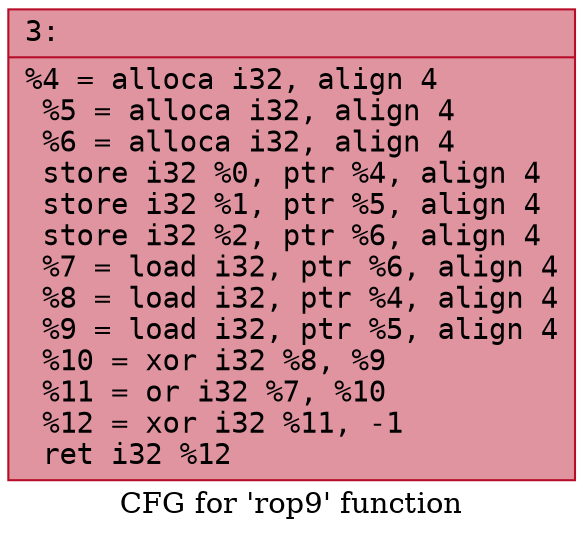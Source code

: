 digraph "CFG for 'rop9' function" {
	label="CFG for 'rop9' function";

	Node0x6000015c6170 [shape=record,color="#b70d28ff", style=filled, fillcolor="#b70d2870" fontname="Courier",label="{3:\l|  %4 = alloca i32, align 4\l  %5 = alloca i32, align 4\l  %6 = alloca i32, align 4\l  store i32 %0, ptr %4, align 4\l  store i32 %1, ptr %5, align 4\l  store i32 %2, ptr %6, align 4\l  %7 = load i32, ptr %6, align 4\l  %8 = load i32, ptr %4, align 4\l  %9 = load i32, ptr %5, align 4\l  %10 = xor i32 %8, %9\l  %11 = or i32 %7, %10\l  %12 = xor i32 %11, -1\l  ret i32 %12\l}"];
}
